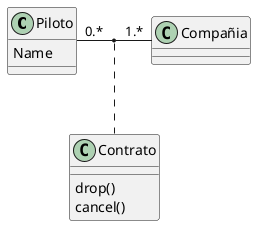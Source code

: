 @startuml
class Piloto {
  Name
}
Piloto "0.*" - "1.*" Compañia
(Piloto, Compañia) .. Contrato

class Contrato {
  drop()
  cancel()
}
@enduml
